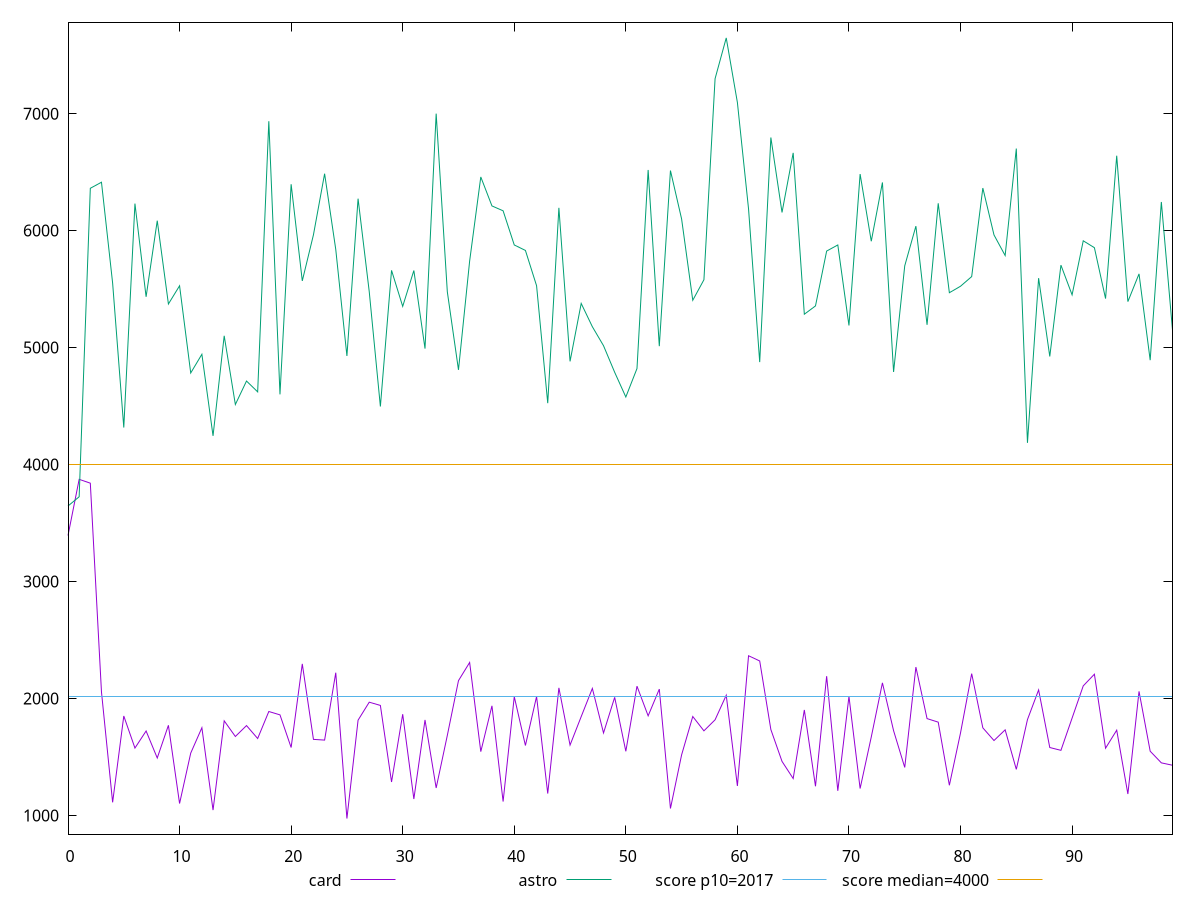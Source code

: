 reset

$card <<EOF
0 3393.235999999976
1 3873.467999999975
2 3840.7559999999758
3 2056.1000000000004
4 1111.9640000000006
5 1850.3959999999993
6 1576.2959999999996
7 1722.1200000000003
8 1491.304
9 1770.6919999999998
10 1102.224000000001
11 1532.9680000000005
12 1749.9560000000001
13 1045.8040000000003
14 1808.996
15 1675.1200000000006
16 1768.3800000000006
17 1657.8640000000005
18 1888.7559999999994
19 1859.9760000000003
20 1580.9680000000008
21 2295.6760000000004
22 1650.3839999999998
23 1644.3560000000004
24 2220.408000000001
25 973.8200000000003
26 1814.6400000000006
27 1968.3280000000002
28 1940.5479999999993
29 1286.3440000000005
30 1865.4799999999996
31 1140.9160000000008
32 1816.5480000000002
33 1235.0680000000011
34 1684.4960000000005
35 2152.6160000000004
36 2308.0119999999997
37 1545.596000000001
38 1937.4159999999993
39 1119.024000000001
40 2015.6800000000005
41 1598.2399999999989
42 2017.192
43 1187.5240000000006
44 2090.8040000000005
45 1601.616
46 1845.0879999999977
47 2086.0759999999987
48 1705.3680000000002
49 2009.9919999999995
50 1548.5640000000005
51 2105.3880000000004
52 1851.6920000000011
53 2080.1159999999977
54 1059.684
55 1518.1599999999992
56 1846.08
57 1723.4920000000013
58 1817.8000000000002
59 2027.7199999999991
60 1252.4360000000008
61 2365.3
62 2320.639999999999
63 1734.4280000000006
64 1462.3079999999995
65 1315.5560000000003
66 1902.1440000000002
67 1249.3680000000008
68 2190.732
69 1210.7160000000001
70 2018.064
71 1230.3480000000004
72 1670.7799999999993
73 2133.652
74 1724.748
75 1410.532000000001
76 2268.7160000000003
77 1828.0320000000008
78 1797.736
79 1258.0400000000004
80 1705.7279999999998
81 2212.2319999999995
82 1749.072
83 1640.5640000000003
84 1731.9920000000002
85 1394.0520000000006
86 1819.5639999999996
87 2073.2599999999993
88 1580.8400000000004
89 1556.7440000000004
91 2107.9
92 2207.636
93 1574.9159999999997
94 1729.1479999999997
95 1183.384000000001
96 2060.8919999999994
97 1549.4239999999998
98 1449.7480000000005
99 1429.3080000000004
EOF

$astro <<EOF
0 3645.647999999998
1 3724.7719999999927
2 6361.8799999999965
3 6413.775999999988
4 5551.17999999999
5 4316.431999999995
6 6230.927999999993
7 5434.076000000005
8 6085.087999999993
9 5372.631999999994
10 5528.403999999991
11 4782.871999999997
12 4942.712
13 4245.324
14 5100.603999999995
15 4513.411999999995
16 4713.951999999996
17 4621.256
18 6935.247999999987
19 4600.1039999999975
20 6396.47199999998
21 5570.063999999993
22 5964.099999999993
23 6486.4679999999835
24 5839.263999999996
25 4928.272000000002
26 6273.035999999992
27 5479.1199999999935
28 4496.375999999998
29 5660.223999999992
30 5352.291999999994
31 5658.81999999999
32 4991.228000000003
33 7000.279999999993
34 5476.863999999986
35 4809.299999999992
36 5739.747999999997
37 6458.85999999999
38 6211.120000000001
39 6169.343999999995
40 5877.271999999991
41 5830.595999999998
42 5528.9399999999905
43 4525.015999999999
44 6194.907999999992
45 4882.031999999988
46 5377.415999999995
47 5178.407999999994
48 5016.027999999988
49 4788.768000000001
50 4577.615999999996
51 4820.683999999992
52 6518.603999999983
53 5012.003999999997
54 6513.415999999986
55 6099.215999999997
56 5404.467999999994
57 5579.827999999998
58 7298.995999999996
59 7647.495999999997
60 7095.531999999996
61 6185.295999999989
62 4876.003999999999
63 6796.063999999997
64 6155.484000000003
65 6664.635999999993
66 5285.255999999998
67 5356.2639999999965
68 5825.107999999991
69 5877.339999999995
70 5188.811999999994
71 6483.395999999994
72 5909.079999999995
73 6411.843999999999
74 4791.723999999999
75 5698.971999999986
76 6038.403999999987
77 5194.619999999996
78 6233.567999999994
79 5469.127999999994
80 5524.483999999985
81 5607.087999999993
82 6363.843999999996
83 5962.956000000003
84 5787.02
85 6701.612000000004
86 4185.595999999998
87 5593.575999999999
88 4924.084
89 5704.899999999992
90 5450.723999999993
91 5912.947999999994
92 5853.93199999999
93 5418.811999999998
94 6640.291999999994
95 5392.927999999988
96 5630.135999999994
97 4892.271999999991
98 6245.071999999993
99 5148.871999999999
EOF

set key outside below
set xrange [0:99]
set yrange [840.3464800000004:7780.969519999997]
set trange [840.3464800000004:7780.969519999997]
set terminal svg size 640, 520 enhanced background rgb 'white'
set output "report/report_00029_2021-02-24T13-36-40.390Z/mainthread-work-breakdown/comparison/line/2_vs_3.svg"

plot $card title "card" with line, \
     $astro title "astro" with line, \
     2017 title "score p10=2017", \
     4000 title "score median=4000"

reset
